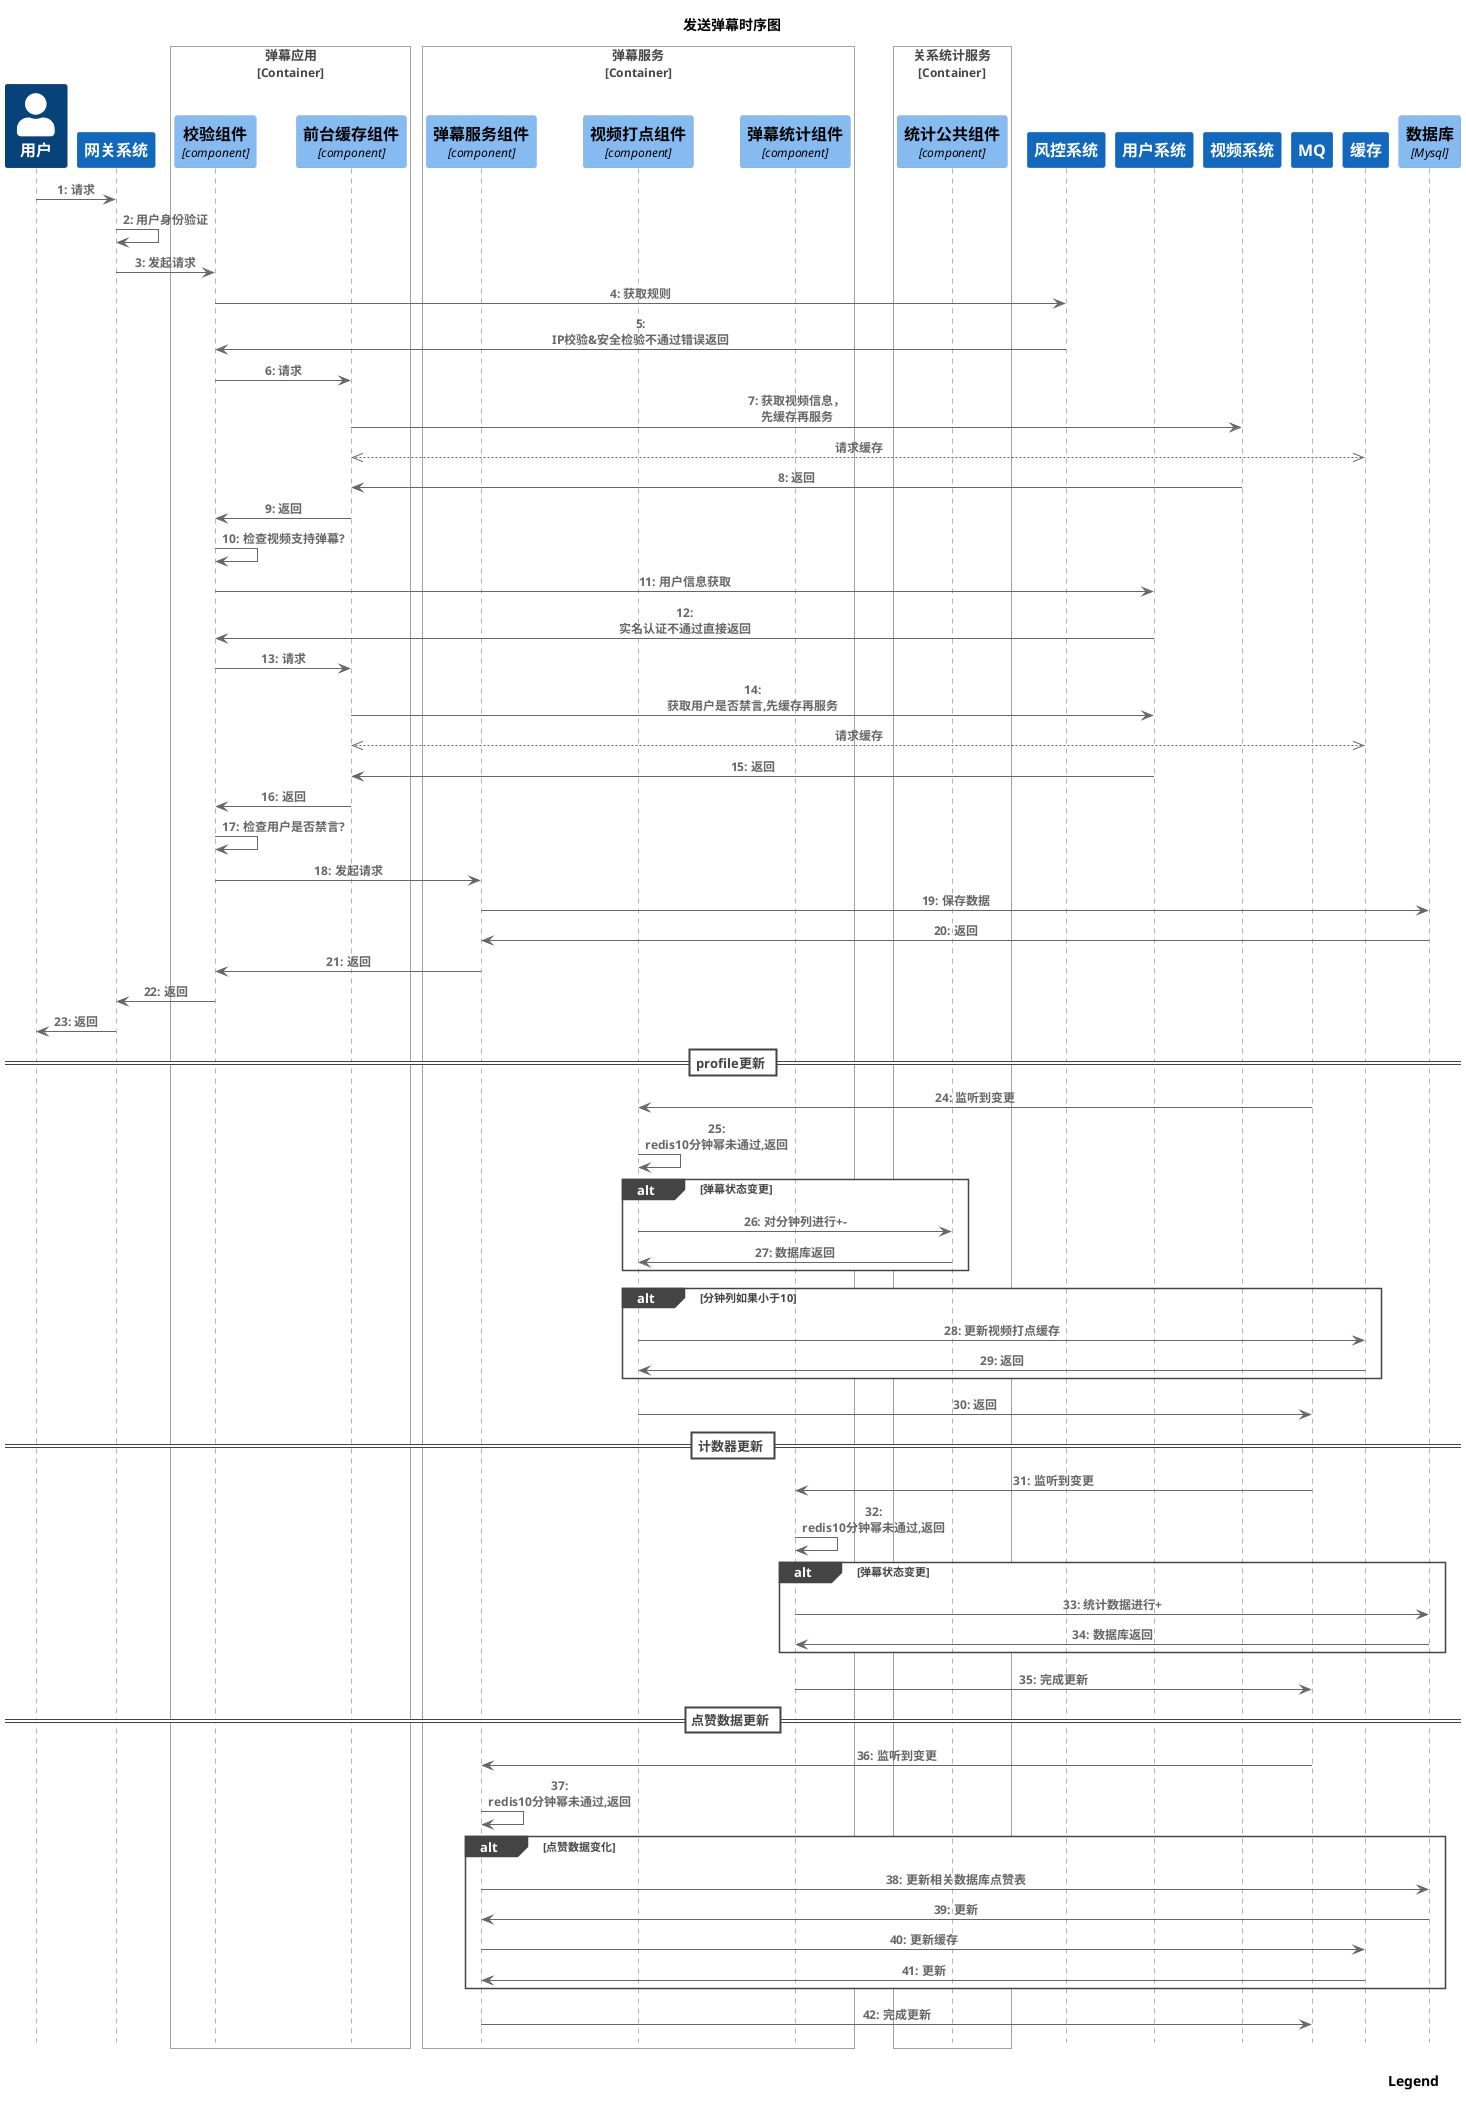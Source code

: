 @startuml
!include <C4/C4_Sequence>
SHOW_INDEX()
SHOW_LEGEND()
title 发送弹幕时序图
Person(user, "用户")
System(gateway,"网关系统")

Rel(user, gateway, "请求")
Rel(gateway, gateway, "用户身份验证")

Container_Boundary(barrageFacade, "弹幕应用")
    Component(checkComponent, "校验组件", "component", "检验权限组件")
    Component(facadeCacheComponent, "前台缓存组件", "component", "缓存组件")
Boundary_End()

Container_Boundary(barrageService, "弹幕服务")
    Component(barrageComponent, "弹幕服务组件", "component", "弹幕服务组件")
    Component(profileComponent, "视频打点组件", "component", "视频打点组件")
    Component(barrageStatComponent, "弹幕统计组件", "component", "统计组件")
Boundary_End()

Container_Boundary(relationService, "关系统计服务")
    Component(statComponent, "统计公共组件", "component", "统计公共组件")
Boundary_End()
System(security,"风控系统")
System(userSystem,"用户系统")
System(videoSystem,"视频系统")
System(rocketmq,"MQ")
System(redis,"缓存","redis")
ComponentDb(db, "数据库", "Mysql")

Rel(gateway, checkComponent, "发起请求")

Rel(checkComponent, security, "获取规则")
Rel(security,checkComponent, "IP校验&安全检验不通过错误返回")


Rel(checkComponent, facadeCacheComponent, "请求")
Rel(facadeCacheComponent, videoSystem, "获取视频信息，先缓存再服务")
BiRel(facadeCacheComponent, redis, "请求缓存")
Rel(videoSystem, facadeCacheComponent, "返回")
Rel(facadeCacheComponent, checkComponent, "返回")
Rel(checkComponent, checkComponent, "检查视频支持弹幕?")


Rel(checkComponent, userSystem, "用户信息获取")
Rel(userSystem,checkComponent, "实名认证不通过直接返回")

Rel(checkComponent, facadeCacheComponent, "请求")
Rel(facadeCacheComponent, userSystem, "获取用户是否禁言,先缓存再服务")
BiRel(facadeCacheComponent, redis, "请求缓存")
Rel(userSystem, facadeCacheComponent, "返回")
Rel(facadeCacheComponent, checkComponent, "返回")
Rel(checkComponent, checkComponent, "检查用户是否禁言?")


Rel(checkComponent, barrageComponent, "发起请求")
Rel(barrageComponent, db, "保存数据")
Rel(db, barrageComponent, "返回")
Rel(barrageComponent, checkComponent, "返回")
Rel(checkComponent, gateway, "返回")
Rel(gateway, user, "返回")

== profile更新 ==
Rel(rocketmq, profileComponent, "监听到变更")
Rel(profileComponent, profileComponent, "redis10分钟幂未通过,返回")
alt 弹幕状态变更
  Rel(profileComponent, statComponent, "对分钟列进行+-")
  Rel(statComponent, profileComponent, "数据库返回")
end
alt 分钟列如果小于10
Rel(profileComponent, redis, "更新视频打点缓存")
Rel(redis, profileComponent, "返回")
end
Rel(profileComponent, rocketmq, "返回")

== 计数器更新 ==
Rel(rocketmq, barrageStatComponent, "监听到变更")
Rel(barrageStatComponent, barrageStatComponent, "redis10分钟幂未通过,返回")
alt 弹幕状态变更
  Rel(barrageStatComponent, db, "统计数据进行+")
  Rel(db, barrageStatComponent, "数据库返回")
end
Rel(barrageStatComponent, rocketmq, "完成更新")

== 点赞数据更新 ==
Rel(rocketmq, barrageComponent, "监听到变更")
Rel(barrageComponent, barrageComponent, "redis10分钟幂未通过,返回")
alt 点赞数据变化
  Rel(barrageComponent, db, "更新相关数据库点赞表")
  Rel(db, barrageComponent, "更新")
  Rel(barrageComponent, redis, "更新缓存")
  Rel(redis, barrageComponent, "更新")
end
Rel(barrageComponent, rocketmq, "完成更新")
@enduml
